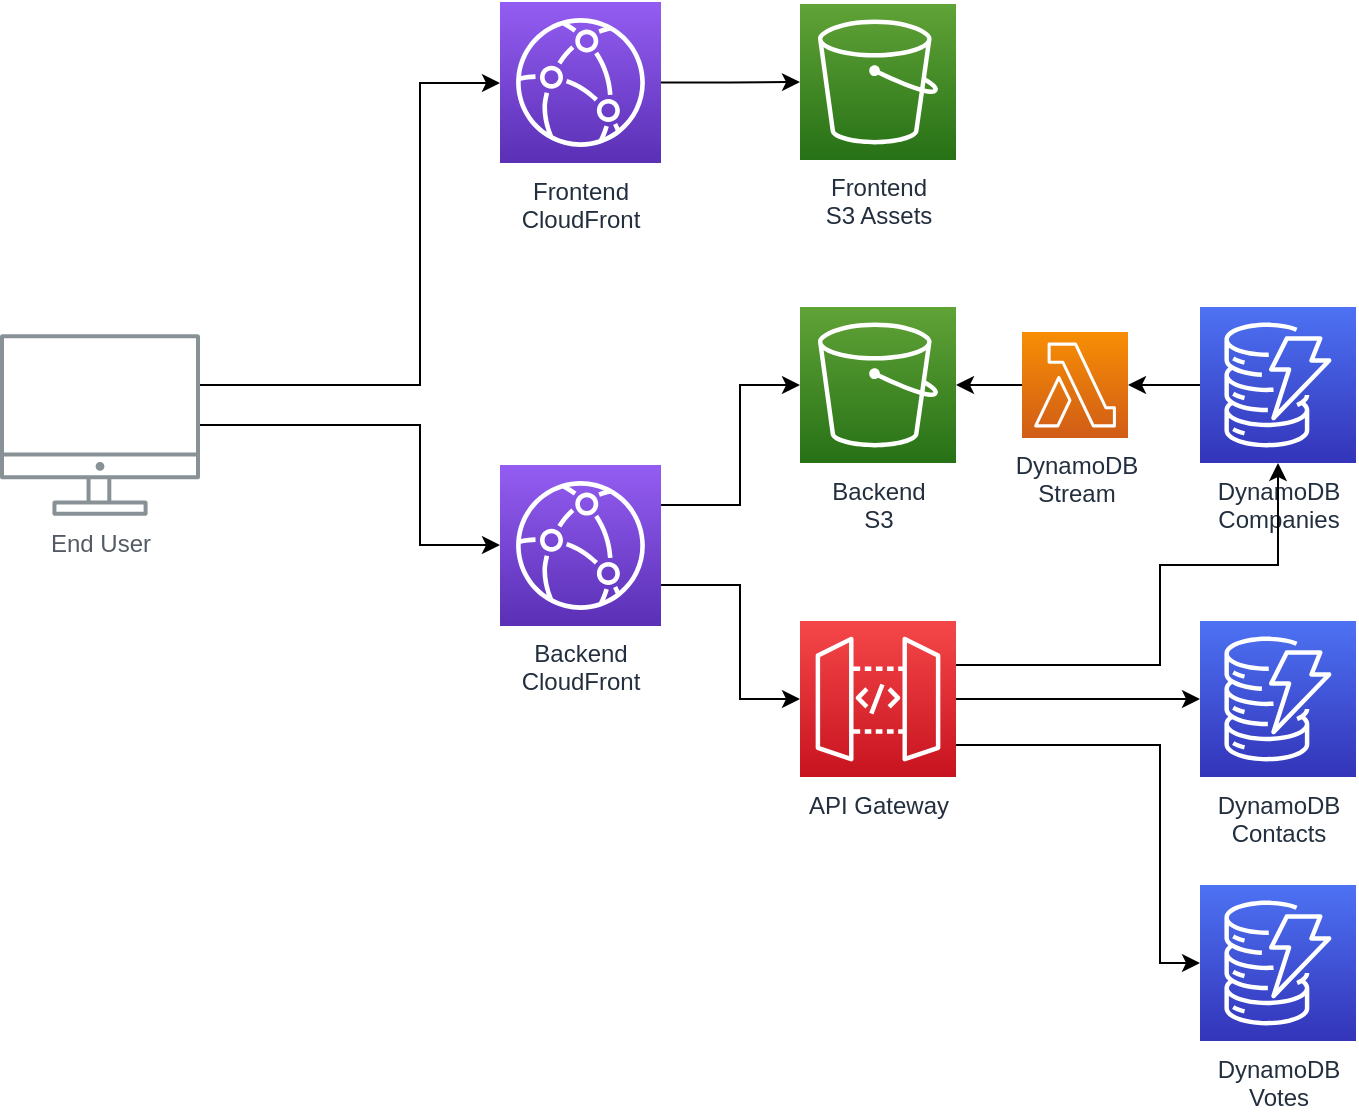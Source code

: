 <mxfile version="13.10.4" type="device"><diagram id="Ht1M8jgEwFfnCIfOTk4-" name="Page-1"><mxGraphModel dx="4046" dy="1857" grid="1" gridSize="10" guides="1" tooltips="1" connect="1" arrows="1" fold="1" page="1" pageScale="1" pageWidth="1169" pageHeight="827" math="0" shadow="0"><root><mxCell id="0"/><mxCell id="1" parent="0"/><mxCell id="LozcwGu6fES6UDcOYGLm-1" value="&lt;div&gt;Frontend&lt;/div&gt;&lt;div&gt;S3 Assets&lt;br&gt;&lt;/div&gt;" style="outlineConnect=0;fontColor=#232F3E;gradientColor=#60A337;gradientDirection=north;fillColor=#277116;strokeColor=#ffffff;dashed=0;verticalLabelPosition=bottom;verticalAlign=top;align=center;html=1;fontSize=12;fontStyle=0;aspect=fixed;shape=mxgraph.aws4.resourceIcon;resIcon=mxgraph.aws4.s3;labelBackgroundColor=#ffffff;" vertex="1" parent="1"><mxGeometry x="-640.0" y="81" width="78" height="78" as="geometry"/></mxCell><mxCell id="LozcwGu6fES6UDcOYGLm-23" style="edgeStyle=orthogonalEdgeStyle;rounded=0;orthogonalLoop=1;jettySize=auto;html=1;" edge="1" parent="1" source="LozcwGu6fES6UDcOYGLm-2" target="LozcwGu6fES6UDcOYGLm-8"><mxGeometry relative="1" as="geometry"><Array as="points"><mxPoint x="-830" y="291.5"/><mxPoint x="-830" y="351.5"/></Array></mxGeometry></mxCell><mxCell id="LozcwGu6fES6UDcOYGLm-24" style="edgeStyle=orthogonalEdgeStyle;rounded=0;orthogonalLoop=1;jettySize=auto;html=1;" edge="1" parent="1" source="LozcwGu6fES6UDcOYGLm-2" target="LozcwGu6fES6UDcOYGLm-3"><mxGeometry relative="1" as="geometry"><Array as="points"><mxPoint x="-830" y="271.5"/><mxPoint x="-830" y="120.5"/></Array></mxGeometry></mxCell><mxCell id="LozcwGu6fES6UDcOYGLm-2" value="End User" style="outlineConnect=0;gradientColor=none;fontColor=#545B64;strokeColor=none;fillColor=#879196;dashed=0;verticalLabelPosition=bottom;verticalAlign=top;align=center;html=1;fontSize=12;fontStyle=0;aspect=fixed;shape=mxgraph.aws4.illustration_desktop;pointerEvents=1;labelBackgroundColor=#ffffff;" vertex="1" parent="1"><mxGeometry x="-1040" y="246" width="100" height="91" as="geometry"/></mxCell><mxCell id="LozcwGu6fES6UDcOYGLm-4" style="edgeStyle=orthogonalEdgeStyle;rounded=0;orthogonalLoop=1;jettySize=auto;html=1;" edge="1" parent="1" source="LozcwGu6fES6UDcOYGLm-3" target="LozcwGu6fES6UDcOYGLm-1"><mxGeometry relative="1" as="geometry"/></mxCell><mxCell id="LozcwGu6fES6UDcOYGLm-3" value="Frontend&lt;br&gt;CloudFront" style="outlineConnect=0;fontColor=#232F3E;gradientColor=#945DF2;gradientDirection=north;fillColor=#5A30B5;strokeColor=#ffffff;dashed=0;verticalLabelPosition=bottom;verticalAlign=top;align=center;html=1;fontSize=12;fontStyle=0;aspect=fixed;shape=mxgraph.aws4.resourceIcon;resIcon=mxgraph.aws4.cloudfront;" vertex="1" parent="1"><mxGeometry x="-790" y="80" width="80.5" height="80.5" as="geometry"/></mxCell><mxCell id="LozcwGu6fES6UDcOYGLm-6" value="&lt;div&gt;Backend&lt;/div&gt;&lt;div&gt;S3&lt;br&gt;&lt;/div&gt;" style="outlineConnect=0;fontColor=#232F3E;gradientColor=#60A337;gradientDirection=north;fillColor=#277116;strokeColor=#ffffff;dashed=0;verticalLabelPosition=bottom;verticalAlign=top;align=center;html=1;fontSize=12;fontStyle=0;aspect=fixed;shape=mxgraph.aws4.resourceIcon;resIcon=mxgraph.aws4.s3;labelBackgroundColor=#ffffff;" vertex="1" parent="1"><mxGeometry x="-640.0" y="232.5" width="78" height="78" as="geometry"/></mxCell><mxCell id="LozcwGu6fES6UDcOYGLm-7" style="edgeStyle=orthogonalEdgeStyle;rounded=0;orthogonalLoop=1;jettySize=auto;html=1;" edge="1" parent="1" source="LozcwGu6fES6UDcOYGLm-8" target="LozcwGu6fES6UDcOYGLm-6"><mxGeometry relative="1" as="geometry"><Array as="points"><mxPoint x="-670" y="331.5"/><mxPoint x="-670" y="271.5"/></Array></mxGeometry></mxCell><mxCell id="LozcwGu6fES6UDcOYGLm-13" style="edgeStyle=orthogonalEdgeStyle;rounded=0;orthogonalLoop=1;jettySize=auto;html=1;" edge="1" parent="1" source="LozcwGu6fES6UDcOYGLm-8" target="LozcwGu6fES6UDcOYGLm-12"><mxGeometry relative="1" as="geometry"><Array as="points"><mxPoint x="-670" y="371.5"/><mxPoint x="-670" y="428.5"/></Array></mxGeometry></mxCell><mxCell id="LozcwGu6fES6UDcOYGLm-8" value="Backend&lt;br&gt;CloudFront" style="outlineConnect=0;fontColor=#232F3E;gradientColor=#945DF2;gradientDirection=north;fillColor=#5A30B5;strokeColor=#ffffff;dashed=0;verticalLabelPosition=bottom;verticalAlign=top;align=center;html=1;fontSize=12;fontStyle=0;aspect=fixed;shape=mxgraph.aws4.resourceIcon;resIcon=mxgraph.aws4.cloudfront;" vertex="1" parent="1"><mxGeometry x="-790" y="311.5" width="80.5" height="80.5" as="geometry"/></mxCell><mxCell id="LozcwGu6fES6UDcOYGLm-15" value="" style="edgeStyle=orthogonalEdgeStyle;rounded=0;orthogonalLoop=1;jettySize=auto;html=1;" edge="1" parent="1" source="LozcwGu6fES6UDcOYGLm-9" target="LozcwGu6fES6UDcOYGLm-14"><mxGeometry relative="1" as="geometry"/></mxCell><mxCell id="LozcwGu6fES6UDcOYGLm-9" value="DynamoDB&lt;br&gt;Companies" style="outlineConnect=0;fontColor=#232F3E;gradientColor=#4D72F3;gradientDirection=north;fillColor=#3334B9;strokeColor=#ffffff;dashed=0;verticalLabelPosition=bottom;verticalAlign=top;align=center;html=1;fontSize=12;fontStyle=0;aspect=fixed;shape=mxgraph.aws4.resourceIcon;resIcon=mxgraph.aws4.dynamodb;" vertex="1" parent="1"><mxGeometry x="-440" y="232.5" width="78" height="78" as="geometry"/></mxCell><mxCell id="LozcwGu6fES6UDcOYGLm-10" value="DynamoDB&lt;br&gt;Contacts" style="outlineConnect=0;fontColor=#232F3E;gradientColor=#4D72F3;gradientDirection=north;fillColor=#3334B9;strokeColor=#ffffff;dashed=0;verticalLabelPosition=bottom;verticalAlign=top;align=center;html=1;fontSize=12;fontStyle=0;aspect=fixed;shape=mxgraph.aws4.resourceIcon;resIcon=mxgraph.aws4.dynamodb;" vertex="1" parent="1"><mxGeometry x="-440" y="389.5" width="78" height="78" as="geometry"/></mxCell><mxCell id="LozcwGu6fES6UDcOYGLm-11" value="DynamoDB&lt;br&gt;Votes" style="outlineConnect=0;fontColor=#232F3E;gradientColor=#4D72F3;gradientDirection=north;fillColor=#3334B9;strokeColor=#ffffff;dashed=0;verticalLabelPosition=bottom;verticalAlign=top;align=center;html=1;fontSize=12;fontStyle=0;aspect=fixed;shape=mxgraph.aws4.resourceIcon;resIcon=mxgraph.aws4.dynamodb;" vertex="1" parent="1"><mxGeometry x="-440" y="521.5" width="78" height="78" as="geometry"/></mxCell><mxCell id="LozcwGu6fES6UDcOYGLm-17" style="edgeStyle=orthogonalEdgeStyle;rounded=0;orthogonalLoop=1;jettySize=auto;html=1;" edge="1" parent="1" source="LozcwGu6fES6UDcOYGLm-12" target="LozcwGu6fES6UDcOYGLm-9"><mxGeometry relative="1" as="geometry"><Array as="points"><mxPoint x="-460" y="411.5"/><mxPoint x="-460" y="361.5"/><mxPoint x="-401" y="361.5"/></Array></mxGeometry></mxCell><mxCell id="LozcwGu6fES6UDcOYGLm-18" value="" style="edgeStyle=orthogonalEdgeStyle;rounded=0;orthogonalLoop=1;jettySize=auto;html=1;" edge="1" parent="1" source="LozcwGu6fES6UDcOYGLm-12" target="LozcwGu6fES6UDcOYGLm-10"><mxGeometry relative="1" as="geometry"/></mxCell><mxCell id="LozcwGu6fES6UDcOYGLm-19" style="edgeStyle=orthogonalEdgeStyle;rounded=0;orthogonalLoop=1;jettySize=auto;html=1;" edge="1" parent="1" source="LozcwGu6fES6UDcOYGLm-12" target="LozcwGu6fES6UDcOYGLm-11"><mxGeometry relative="1" as="geometry"><Array as="points"><mxPoint x="-460" y="451.5"/><mxPoint x="-460" y="560.5"/></Array></mxGeometry></mxCell><mxCell id="LozcwGu6fES6UDcOYGLm-12" value="API Gateway" style="outlineConnect=0;fontColor=#232F3E;gradientColor=#F54749;gradientDirection=north;fillColor=#C7131F;strokeColor=#ffffff;dashed=0;verticalLabelPosition=bottom;verticalAlign=top;align=center;html=1;fontSize=12;fontStyle=0;aspect=fixed;shape=mxgraph.aws4.resourceIcon;resIcon=mxgraph.aws4.api_gateway;" vertex="1" parent="1"><mxGeometry x="-640" y="389.5" width="78" height="78" as="geometry"/></mxCell><mxCell id="LozcwGu6fES6UDcOYGLm-16" value="" style="edgeStyle=orthogonalEdgeStyle;rounded=0;orthogonalLoop=1;jettySize=auto;html=1;" edge="1" parent="1" source="LozcwGu6fES6UDcOYGLm-14" target="LozcwGu6fES6UDcOYGLm-6"><mxGeometry relative="1" as="geometry"/></mxCell><mxCell id="LozcwGu6fES6UDcOYGLm-14" value="DynamoDB&lt;br&gt;Stream" style="outlineConnect=0;fontColor=#232F3E;gradientColor=#F78E04;gradientDirection=north;fillColor=#D05C17;strokeColor=#ffffff;dashed=0;verticalLabelPosition=bottom;verticalAlign=top;align=center;html=1;fontSize=12;fontStyle=0;aspect=fixed;shape=mxgraph.aws4.resourceIcon;resIcon=mxgraph.aws4.lambda;" vertex="1" parent="1"><mxGeometry x="-529" y="245" width="53" height="53" as="geometry"/></mxCell></root></mxGraphModel></diagram></mxfile>